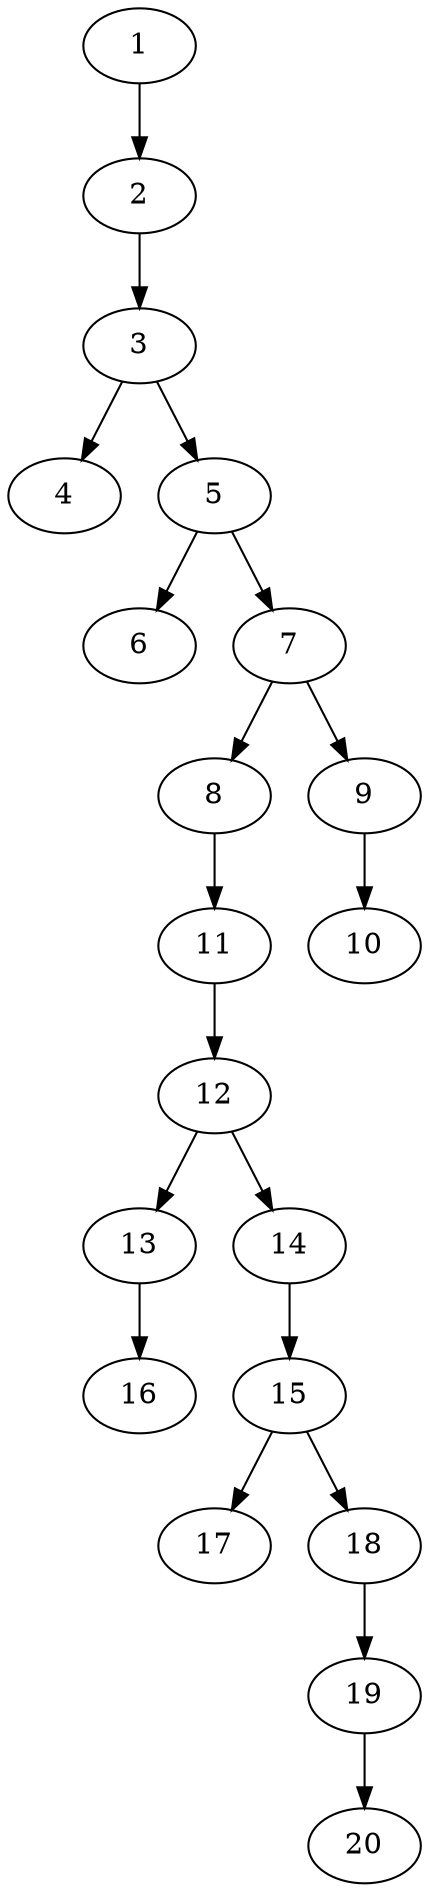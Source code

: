 // DAG automatically generated by daggen at Thu Oct  3 13:58:43 2019
// ./daggen --dot -n 20 --ccr 0.4 --fat 0.3 --regular 0.7 --density 0.5 --mindata 5242880 --maxdata 52428800 
digraph G {
  1 [size="119621120", alpha="0.06", expect_size="47848448"] 
  1 -> 2 [size ="47848448"]
  2 [size="72007680", alpha="0.10", expect_size="28803072"] 
  2 -> 3 [size ="28803072"]
  3 [size="20060160", alpha="0.09", expect_size="8024064"] 
  3 -> 4 [size ="8024064"]
  3 -> 5 [size ="8024064"]
  4 [size="126008320", alpha="0.16", expect_size="50403328"] 
  5 [size="67763200", alpha="0.19", expect_size="27105280"] 
  5 -> 6 [size ="27105280"]
  5 -> 7 [size ="27105280"]
  6 [size="50506240", alpha="0.08", expect_size="20202496"] 
  7 [size="59796480", alpha="0.09", expect_size="23918592"] 
  7 -> 8 [size ="23918592"]
  7 -> 9 [size ="23918592"]
  8 [size="42698240", alpha="0.09", expect_size="17079296"] 
  8 -> 11 [size ="17079296"]
  9 [size="122726400", alpha="0.05", expect_size="49090560"] 
  9 -> 10 [size ="49090560"]
  10 [size="111546880", alpha="0.05", expect_size="44618752"] 
  11 [size="17689600", alpha="0.13", expect_size="7075840"] 
  11 -> 12 [size ="7075840"]
  12 [size="55656960", alpha="0.05", expect_size="22262784"] 
  12 -> 13 [size ="22262784"]
  12 -> 14 [size ="22262784"]
  13 [size="115658240", alpha="0.19", expect_size="46263296"] 
  13 -> 16 [size ="46263296"]
  14 [size="48186880", alpha="0.12", expect_size="19274752"] 
  14 -> 15 [size ="19274752"]
  15 [size="27317760", alpha="0.08", expect_size="10927104"] 
  15 -> 17 [size ="10927104"]
  15 -> 18 [size ="10927104"]
  16 [size="23375360", alpha="0.05", expect_size="9350144"] 
  17 [size="70837760", alpha="0.05", expect_size="28335104"] 
  18 [size="123968000", alpha="0.17", expect_size="49587200"] 
  18 -> 19 [size ="49587200"]
  19 [size="59033600", alpha="0.14", expect_size="23613440"] 
  19 -> 20 [size ="23613440"]
  20 [size="88778240", alpha="0.11", expect_size="35511296"] 
}
